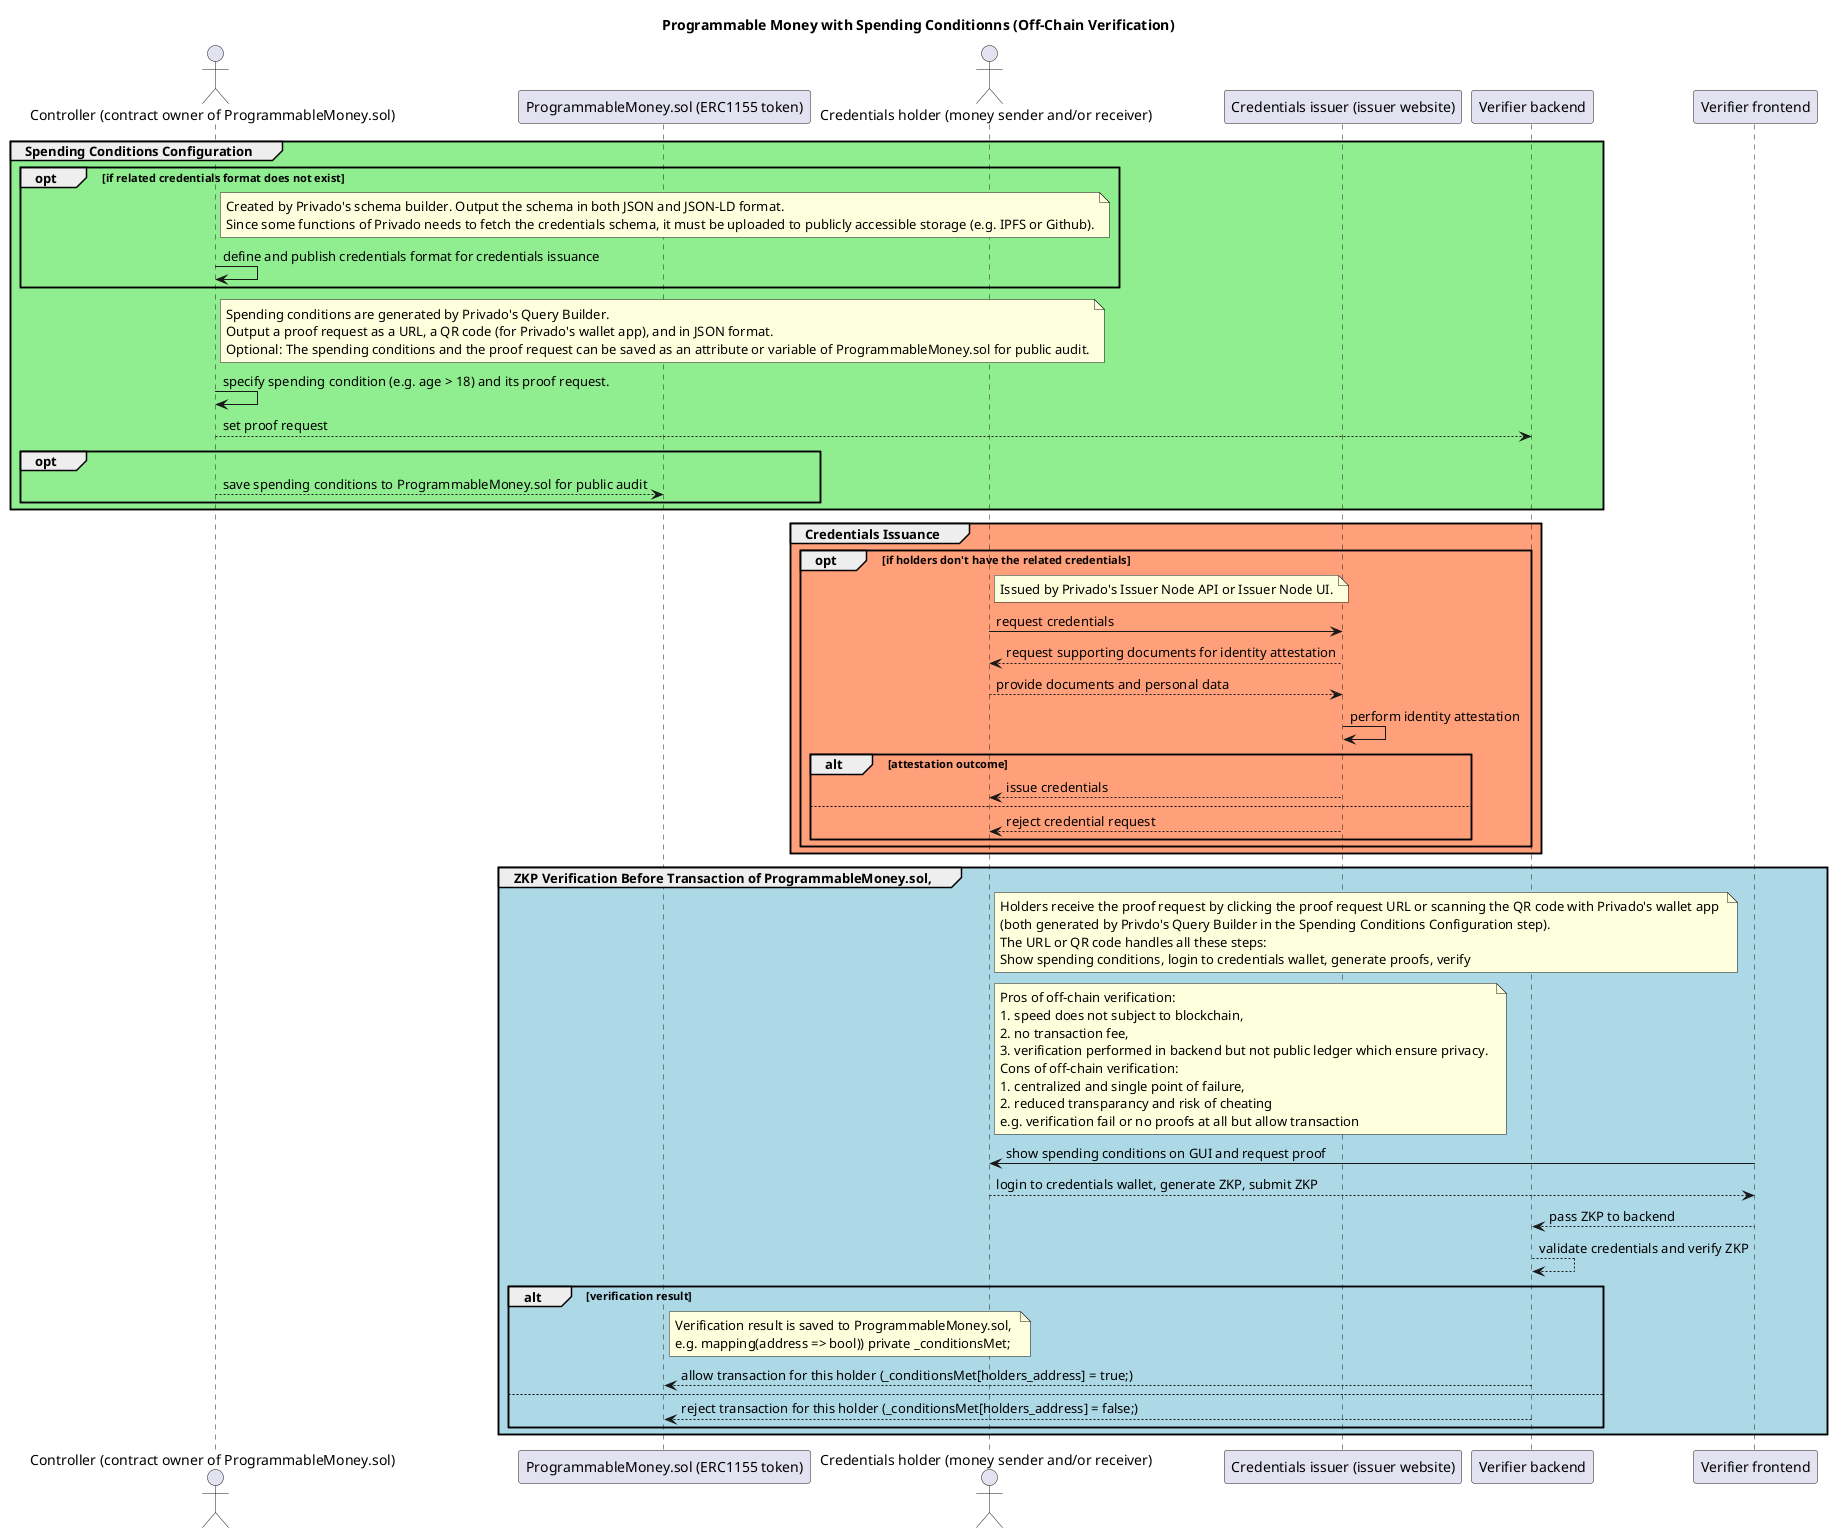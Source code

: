 @startuml
title Programmable Money with Spending Conditionns (Off-Chain Verification)
actor "Controller (contract owner of ProgrammableMoney.sol)" as Controller
participant "ProgrammableMoney.sol (ERC1155 token)" as Money
actor "Credentials holder (money sender and/or receiver)" as User
participant "Credentials issuer (issuer website)" as Issuer
participant "Verifier backend" as Verifier
participant "Verifier frontend" as VerifierFrontend
' participant "Blockchain" as Blockchain

' --- Configure spending conditions of the money ---
group #lightgreen Spending Conditions Configuration
    opt if related credentials format does not exist
        note right of Controller: Created by Privado's schema builder. Output the schema in both JSON and JSON-LD format. \nSince some functions of Privado needs to fetch the credentials schema, it must be uploaded to publicly accessible storage (e.g. IPFS or Github).
        Controller -> Controller: define and publish credentials format for credentials issuance
    end
    note right of Controller: Spending conditions are generated by Privado's Query Builder.\nOutput a proof request as a URL, a QR code (for Privado's wallet app), and in JSON format.\nOptional: The spending conditions and the proof request can be saved as an attribute or variable of ProgrammableMoney.sol for public audit.
    ' https://tools.privado.id/query-builder
    Controller -> Controller: specify spending condition (e.g. age > 18) and its proof request.
    Controller --> Verifier: set proof request
    opt
        Controller --> Money: save spending conditions to ProgrammableMoney.sol for public audit
    end

end

group #lightsalmon Credentials Issuance
    opt if holders don't have the related credentials
        ' --- Credential Request and Issuance Phase ---
        note right of User: Issued by Privado's Issuer Node API or Issuer Node UI.
        ' https://docs.privado.id/docs/category/issuer-node-api
        ' https://docs.privado.id/docs/category/issuer-node-ui
        ' Demo: https://issuer-demo.privado.id/
        User -> Issuer: request credentials
        Issuer --> User: request supporting documents for identity attestation
        User --> Issuer: provide documents and personal data
        Issuer -> Issuer: perform identity attestation
        alt attestation outcome
            Issuer --> User: issue credentials
        else
            Issuer --> User: reject credential request
        end
    end
end

' --- Transaction Phase ---
group #lightblue ZKP Verification Before Transaction of ProgrammableMoney.sol, 
    note right of User: Holders receive the proof request by clicking the proof request URL or scanning the QR code with Privado's wallet app \n(both generated by Privdo's Query Builder in the Spending Conditions Configuration step).\nThe URL or QR code handles all these steps:\nShow spending conditions, login to credentials wallet, generate proofs, verify
    note right of User: Pros of off-chain verification:\n1. speed does not subject to blockchain,\n2. no transaction fee,\n3. verification performed in backend but not public ledger which ensure privacy. \nCons of off-chain verification:\n1. centralized and single point of failure,\n2. reduced transparancy and risk of cheating\ne.g. verification fail or no proofs at all but allow transaction
    VerifierFrontend -> User: show spending conditions on GUI and request proof
    User --> VerifierFrontend: login to credentials wallet, generate ZKP, submit ZKP

    ' --- Proof Verification and Decision ---
    VerifierFrontend --> Verifier: pass ZKP to backend
    Verifier --> Verifier: validate credentials and verify ZKP
    alt verification result
    note right of Money: Verification result is saved to ProgrammableMoney.sol, \ne.g. mapping(address => bool)) private _conditionsMet;
        Verifier --> Money: allow transaction for this holder (_conditionsMet[holders_address] = true;)
    else
        Verifier --> Money: reject transaction for this holder (_conditionsMet[holders_address] = false;)
    end
end

@enduml
